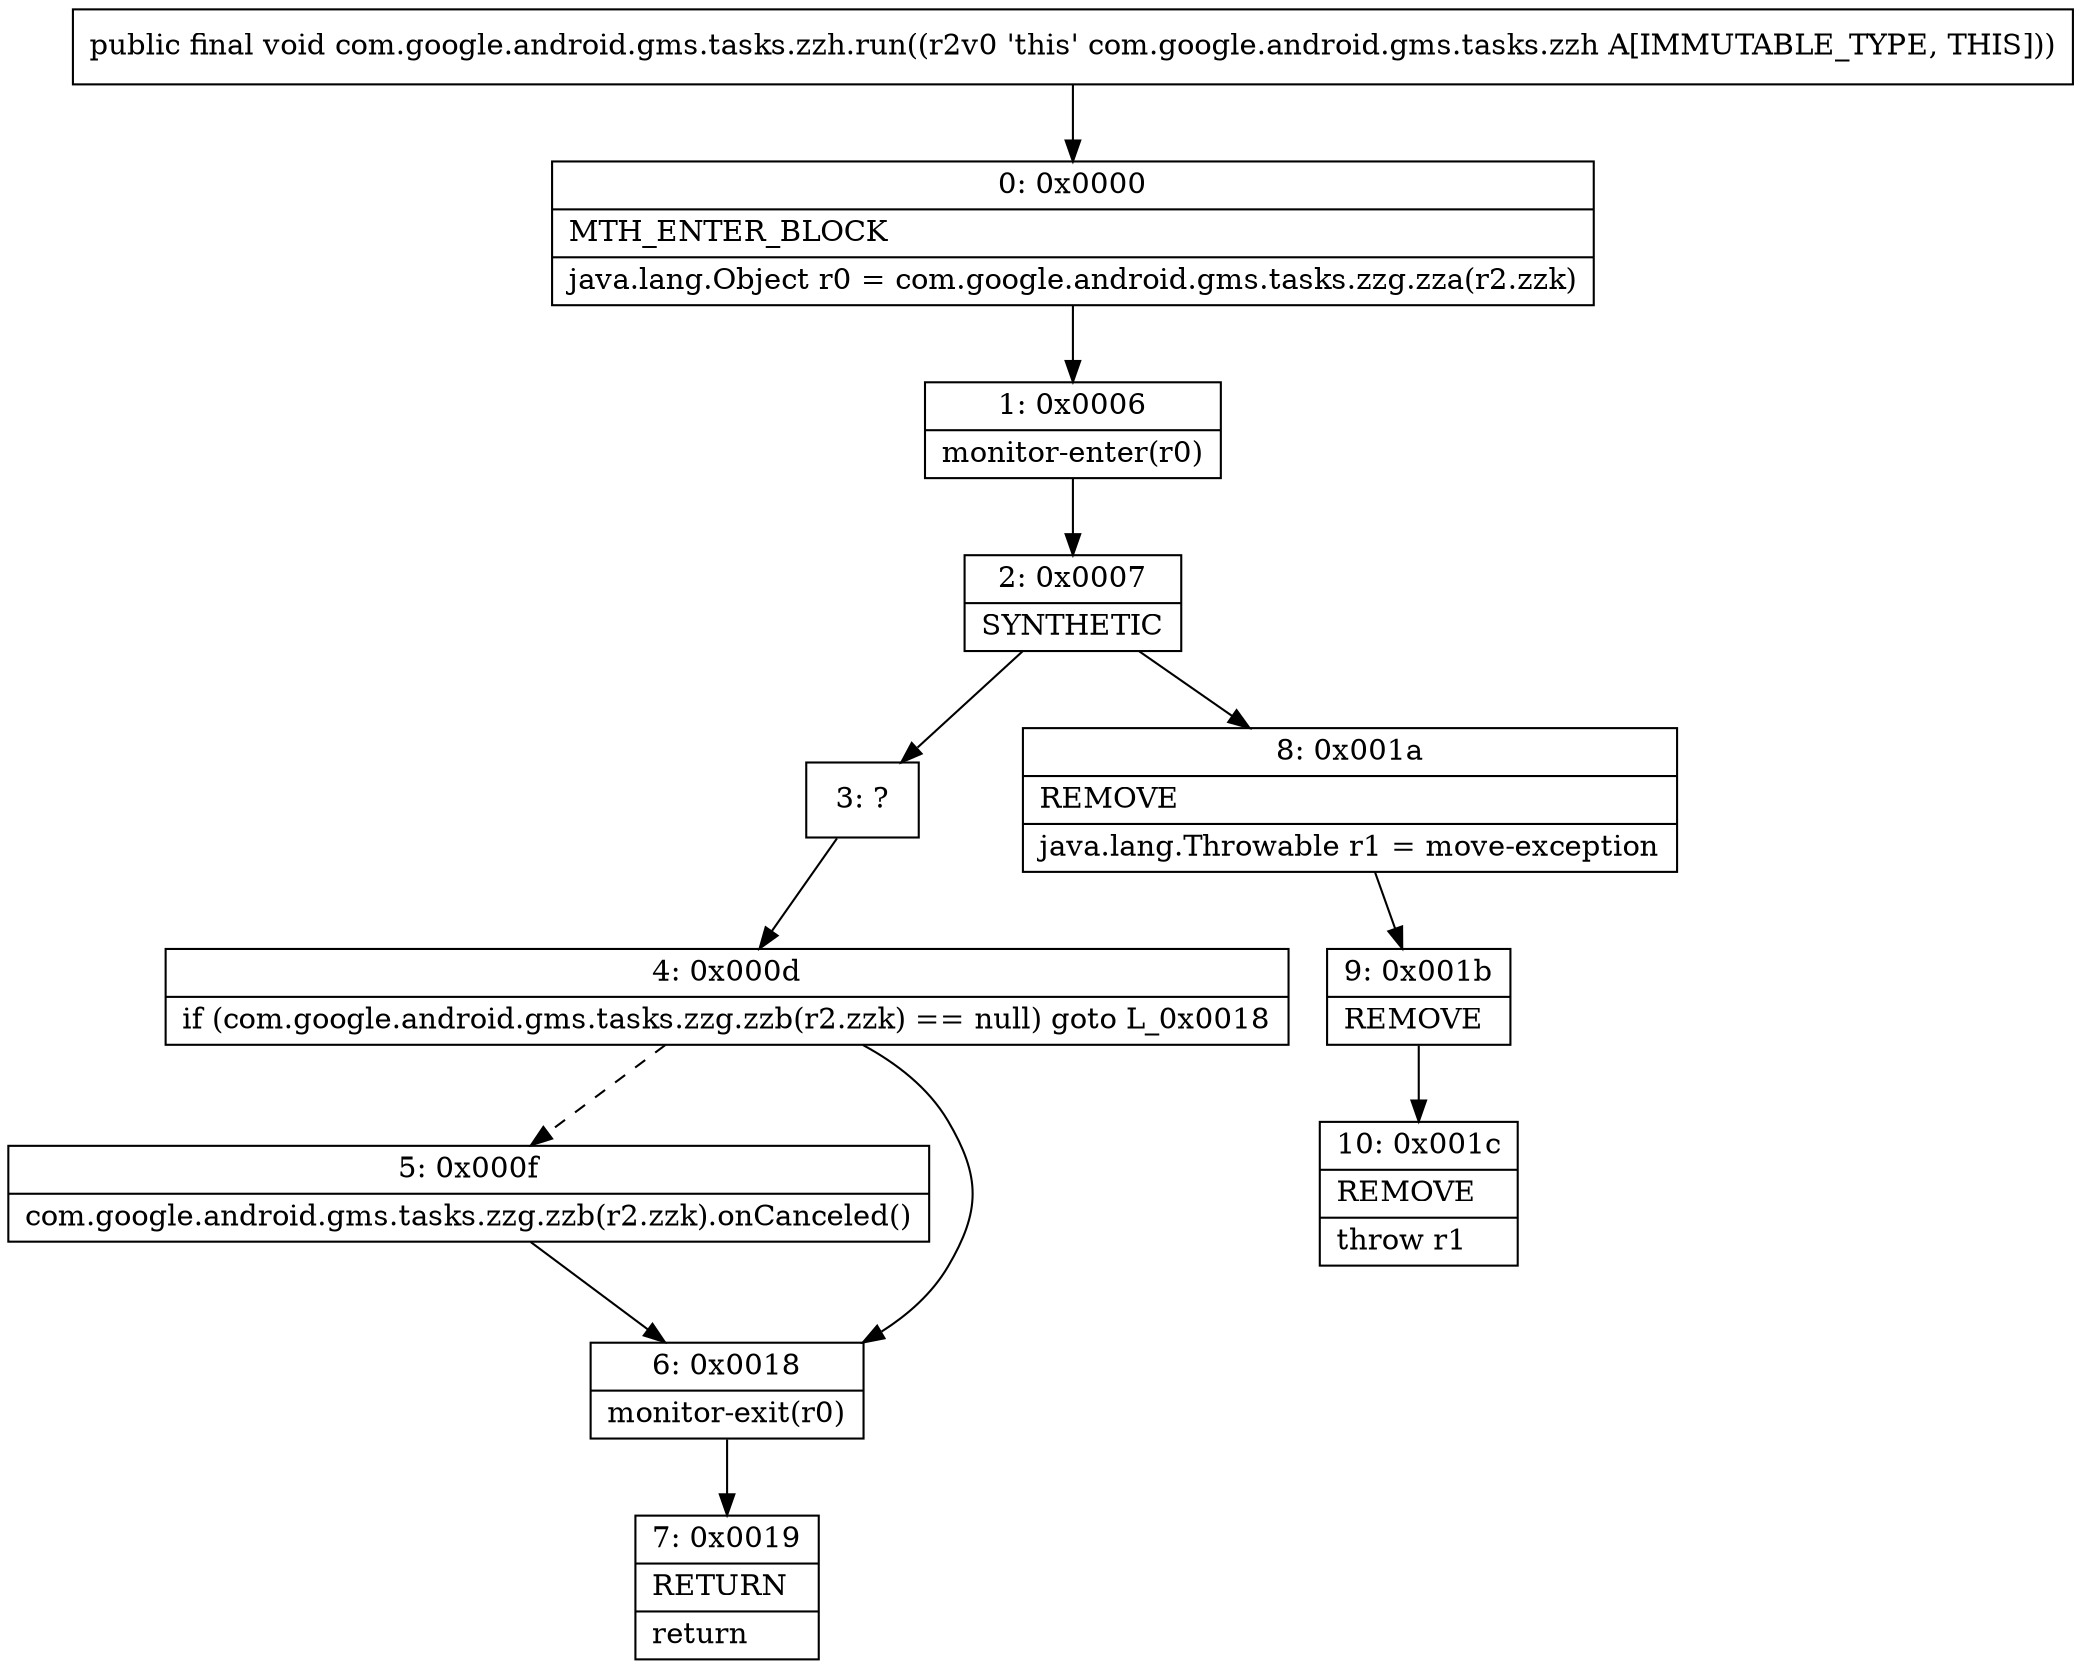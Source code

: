 digraph "CFG forcom.google.android.gms.tasks.zzh.run()V" {
Node_0 [shape=record,label="{0\:\ 0x0000|MTH_ENTER_BLOCK\l|java.lang.Object r0 = com.google.android.gms.tasks.zzg.zza(r2.zzk)\l}"];
Node_1 [shape=record,label="{1\:\ 0x0006|monitor\-enter(r0)\l}"];
Node_2 [shape=record,label="{2\:\ 0x0007|SYNTHETIC\l}"];
Node_3 [shape=record,label="{3\:\ ?}"];
Node_4 [shape=record,label="{4\:\ 0x000d|if (com.google.android.gms.tasks.zzg.zzb(r2.zzk) == null) goto L_0x0018\l}"];
Node_5 [shape=record,label="{5\:\ 0x000f|com.google.android.gms.tasks.zzg.zzb(r2.zzk).onCanceled()\l}"];
Node_6 [shape=record,label="{6\:\ 0x0018|monitor\-exit(r0)\l}"];
Node_7 [shape=record,label="{7\:\ 0x0019|RETURN\l|return\l}"];
Node_8 [shape=record,label="{8\:\ 0x001a|REMOVE\l|java.lang.Throwable r1 = move\-exception\l}"];
Node_9 [shape=record,label="{9\:\ 0x001b|REMOVE\l}"];
Node_10 [shape=record,label="{10\:\ 0x001c|REMOVE\l|throw r1\l}"];
MethodNode[shape=record,label="{public final void com.google.android.gms.tasks.zzh.run((r2v0 'this' com.google.android.gms.tasks.zzh A[IMMUTABLE_TYPE, THIS])) }"];
MethodNode -> Node_0;
Node_0 -> Node_1;
Node_1 -> Node_2;
Node_2 -> Node_3;
Node_2 -> Node_8;
Node_3 -> Node_4;
Node_4 -> Node_5[style=dashed];
Node_4 -> Node_6;
Node_5 -> Node_6;
Node_6 -> Node_7;
Node_8 -> Node_9;
Node_9 -> Node_10;
}

